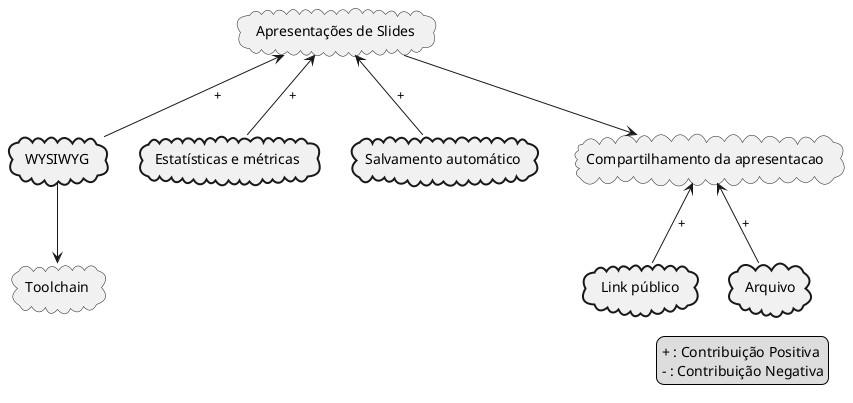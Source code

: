 @startuml
!define softgoal(name) cloud "name"
!define op(name) cloud #line.bold;  "name"

softgoal(Apresentações de Slides) as apresentacoes
op(WYSIWYG) as wysiwyg
op(Estatísticas e métricas) as estatisticas
op(Salvamento automático) as salvamento
softgoal(Compartilhamento da apresentacao) as compartilhamento
op(Link público) as link
op(Arquivo) as arquivo
softgoal(Toolchain) as toolchain

apresentacoes <-- wysiwyg : +
apresentacoes <-- estatisticas : +
apresentacoes <-- salvamento : +
apresentacoes --> compartilhamento

wysiwyg --> toolchain

compartilhamento <-- link : +
compartilhamento <-- arquivo : +

legend right
+ : Contribuição Positiva
- : Contribuição Negativa
endlegend
@enduml